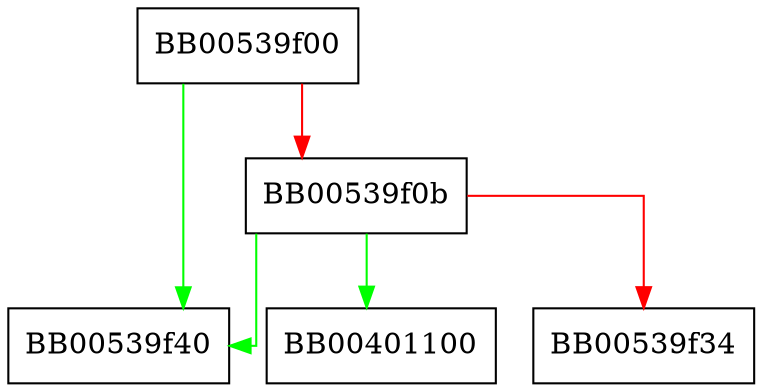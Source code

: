 digraph file_puts {
  node [shape="box"];
  graph [splines=ortho];
  BB00539f00 -> BB00539f40 [color="green"];
  BB00539f00 -> BB00539f0b [color="red"];
  BB00539f0b -> BB00401100 [color="green"];
  BB00539f0b -> BB00539f40 [color="green"];
  BB00539f0b -> BB00539f34 [color="red"];
}